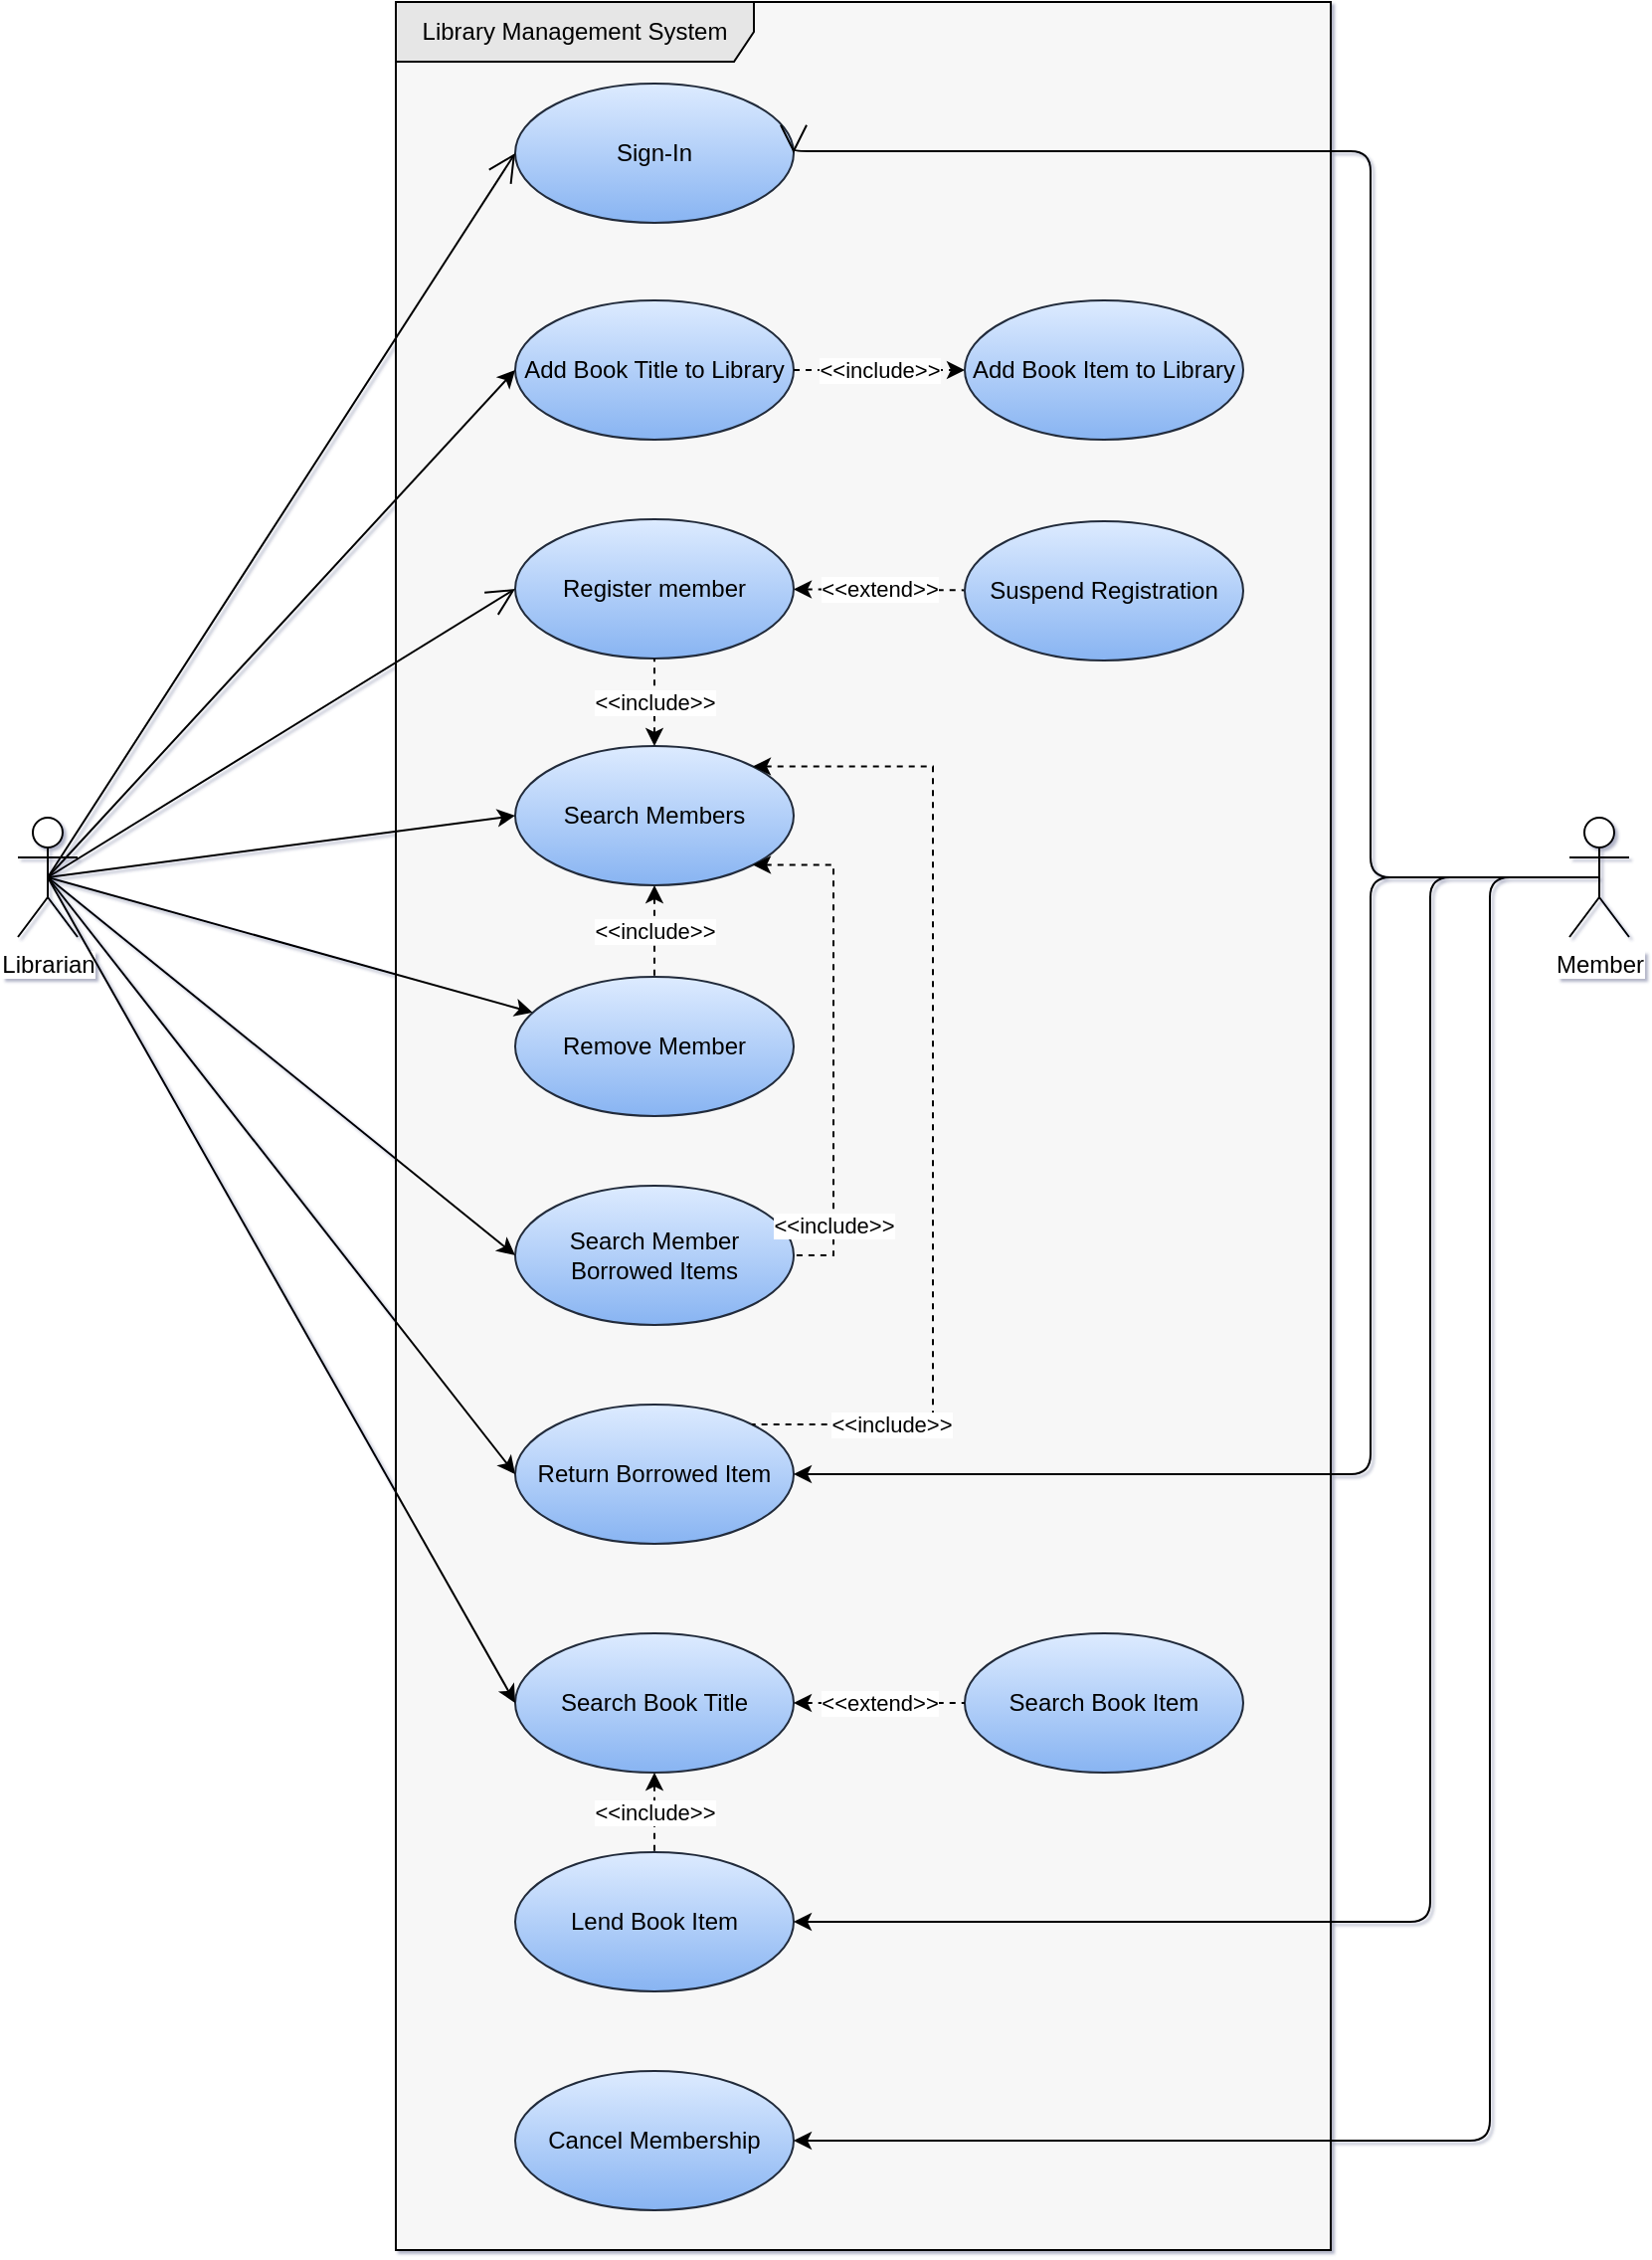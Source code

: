 <mxfile version="13.0.5"><diagram id="8lCoW1LqZLX0pO-Jrbbg" name="Page-1"><mxGraphModel dx="868" dy="1550" grid="1" gridSize="10" guides="1" tooltips="1" connect="1" arrows="1" fold="1" page="1" pageScale="1" pageWidth="850" pageHeight="1100" math="0" shadow="1"><root><mxCell id="0"/><mxCell id="1" parent="0"/><mxCell id="5FHMiYvjPUUONI4bu-dk-73" value="Library Management System" style="shape=umlFrame;whiteSpace=wrap;html=1;shadow=0;swimlaneFillColor=#F7F7F7;fillColor=#E6E6E6;width=180;height=30;" vertex="1" parent="1"><mxGeometry x="210" y="-30" width="470" height="1130" as="geometry"/></mxCell><mxCell id="5FHMiYvjPUUONI4bu-dk-1" value="Librarian" style="shape=umlActor;verticalLabelPosition=bottom;labelBackgroundColor=#ffffff;verticalAlign=top;html=1;" vertex="1" parent="1"><mxGeometry x="20" y="380" width="30" height="60" as="geometry"/></mxCell><mxCell id="5FHMiYvjPUUONI4bu-dk-24" value="" style="rounded=0;orthogonalLoop=1;jettySize=auto;html=1;exitX=0.5;exitY=0.5;exitDx=0;exitDy=0;exitPerimeter=0;" edge="1" parent="1" source="5FHMiYvjPUUONI4bu-dk-1" target="5FHMiYvjPUUONI4bu-dk-23"><mxGeometry relative="1" as="geometry"><mxPoint x="230" y="200" as="sourcePoint"/></mxGeometry></mxCell><mxCell id="5FHMiYvjPUUONI4bu-dk-26" value="&amp;lt;&amp;lt;extend&amp;gt;&amp;gt;" style="edgeStyle=none;rounded=0;orthogonalLoop=1;jettySize=auto;html=1;dashed=1;endArrow=none;endFill=0;startArrow=classic;startFill=1;" edge="1" parent="1" source="5FHMiYvjPUUONI4bu-dk-16" target="5FHMiYvjPUUONI4bu-dk-25"><mxGeometry relative="1" as="geometry"/></mxCell><mxCell id="5FHMiYvjPUUONI4bu-dk-16" value="Register member" style="ellipse;whiteSpace=wrap;html=1;gradientColor=#88B4F2;fillColor=#DDEBFF;strokeColor=#212C3B;" vertex="1" parent="1"><mxGeometry x="270" y="230" width="140" height="70" as="geometry"/></mxCell><mxCell id="5FHMiYvjPUUONI4bu-dk-25" value="Suspend Registration" style="ellipse;whiteSpace=wrap;html=1;gradientColor=#88B4F2;fillColor=#DDEBFF;strokeColor=#212C3B;" vertex="1" parent="1"><mxGeometry x="496" y="231" width="140" height="70" as="geometry"/></mxCell><mxCell id="5FHMiYvjPUUONI4bu-dk-23" value="Remove Member" style="ellipse;whiteSpace=wrap;html=1;shadow=0;gradientColor=#88B4F2;fillColor=#DDEBFF;strokeColor=#212C3B;" vertex="1" parent="1"><mxGeometry x="270" y="460" width="140" height="70" as="geometry"/></mxCell><mxCell id="5FHMiYvjPUUONI4bu-dk-28" value="Search Members" style="ellipse;whiteSpace=wrap;html=1;gradientColor=#88B4F2;fillColor=#DDEBFF;strokeColor=#212C3B;" vertex="1" parent="1"><mxGeometry x="270" y="344" width="140" height="70" as="geometry"/></mxCell><mxCell id="5FHMiYvjPUUONI4bu-dk-32" value="&lt;span&gt;Search Book Title&lt;/span&gt;" style="ellipse;whiteSpace=wrap;html=1;gradientColor=#88B4F2;fillColor=#DDEBFF;strokeColor=#212C3B;" vertex="1" parent="1"><mxGeometry x="270" y="790" width="140" height="70" as="geometry"/></mxCell><mxCell id="5FHMiYvjPUUONI4bu-dk-21" value="" style="endArrow=open;endFill=1;endSize=12;html=1;entryX=0;entryY=0.5;entryDx=0;entryDy=0;exitX=0.5;exitY=0.5;exitDx=0;exitDy=0;exitPerimeter=0;" edge="1" parent="1" source="5FHMiYvjPUUONI4bu-dk-1" target="5FHMiYvjPUUONI4bu-dk-16"><mxGeometry width="160" relative="1" as="geometry"><mxPoint x="100" y="150" as="sourcePoint"/><mxPoint x="230" y="150" as="targetPoint"/></mxGeometry></mxCell><mxCell id="5FHMiYvjPUUONI4bu-dk-34" value="&amp;lt;&amp;lt;include&amp;gt;&amp;gt;" style="rounded=0;orthogonalLoop=1;jettySize=auto;html=1;dashed=1;endArrow=none;endFill=0;startArrow=classic;startFill=1;entryX=0.5;entryY=1;entryDx=0;entryDy=0;" edge="1" parent="1" source="5FHMiYvjPUUONI4bu-dk-28" target="5FHMiYvjPUUONI4bu-dk-16"><mxGeometry relative="1" as="geometry"><mxPoint x="410" y="480" as="sourcePoint"/><mxPoint x="506" y="276" as="targetPoint"/></mxGeometry></mxCell><mxCell id="5FHMiYvjPUUONI4bu-dk-35" value="&amp;lt;&amp;lt;include&amp;gt;&amp;gt;" style="edgeStyle=none;rounded=0;orthogonalLoop=1;jettySize=auto;html=1;dashed=1;endArrow=none;endFill=0;startArrow=classic;startFill=1;entryX=0.5;entryY=0;entryDx=0;entryDy=0;" edge="1" parent="1" source="5FHMiYvjPUUONI4bu-dk-28" target="5FHMiYvjPUUONI4bu-dk-23"><mxGeometry relative="1" as="geometry"><mxPoint x="430" y="435" as="sourcePoint"/><mxPoint x="359.497" y="300.749" as="targetPoint"/></mxGeometry></mxCell><mxCell id="5FHMiYvjPUUONI4bu-dk-36" value="" style="rounded=0;orthogonalLoop=1;jettySize=auto;html=1;exitX=0.5;exitY=0.5;exitDx=0;exitDy=0;exitPerimeter=0;entryX=0;entryY=0.5;entryDx=0;entryDy=0;" edge="1" parent="1" source="5FHMiYvjPUUONI4bu-dk-1" target="5FHMiYvjPUUONI4bu-dk-32"><mxGeometry relative="1" as="geometry"><mxPoint x="115" y="160" as="sourcePoint"/><mxPoint x="262.368" y="239.352" as="targetPoint"/></mxGeometry></mxCell><mxCell id="5FHMiYvjPUUONI4bu-dk-37" value="" style="rounded=0;orthogonalLoop=1;jettySize=auto;html=1;exitX=0.5;exitY=0.5;exitDx=0;exitDy=0;exitPerimeter=0;entryX=0;entryY=0.5;entryDx=0;entryDy=0;" edge="1" parent="1" source="5FHMiYvjPUUONI4bu-dk-1" target="5FHMiYvjPUUONI4bu-dk-28"><mxGeometry relative="1" as="geometry"><mxPoint x="115" y="160" as="sourcePoint"/><mxPoint x="297.804" y="241.678" as="targetPoint"/></mxGeometry></mxCell><mxCell id="5FHMiYvjPUUONI4bu-dk-38" value="Search Member Borrowed Items" style="ellipse;whiteSpace=wrap;html=1;gradientColor=#88B4F2;fillColor=#DDEBFF;strokeColor=#212C3B;" vertex="1" parent="1"><mxGeometry x="270" y="565" width="140" height="70" as="geometry"/></mxCell><mxCell id="5FHMiYvjPUUONI4bu-dk-39" value="&lt;span&gt;Add Book Title to Library&lt;/span&gt;" style="ellipse;whiteSpace=wrap;html=1;gradientColor=#88B4F2;fillColor=#DDEBFF;strokeColor=#212C3B;" vertex="1" parent="1"><mxGeometry x="270" y="120" width="140" height="70" as="geometry"/></mxCell><mxCell id="5FHMiYvjPUUONI4bu-dk-42" value="&lt;span&gt;Search Book Item&lt;/span&gt;" style="ellipse;whiteSpace=wrap;html=1;gradientColor=#88B4F2;fillColor=#DDEBFF;strokeColor=#212C3B;" vertex="1" parent="1"><mxGeometry x="496" y="790" width="140" height="70" as="geometry"/></mxCell><mxCell id="5FHMiYvjPUUONI4bu-dk-43" value="&amp;lt;&amp;lt;include&amp;gt;&amp;gt;" style="edgeStyle=none;rounded=0;orthogonalLoop=1;jettySize=auto;html=1;dashed=1;endArrow=classic;endFill=1;startArrow=none;startFill=0;exitX=1;exitY=0.5;exitDx=0;exitDy=0;" edge="1" parent="1" source="5FHMiYvjPUUONI4bu-dk-39" target="5FHMiYvjPUUONI4bu-dk-55"><mxGeometry relative="1" as="geometry"><mxPoint x="350" as="sourcePoint"/><mxPoint x="496" y="155" as="targetPoint"/></mxGeometry></mxCell><mxCell id="5FHMiYvjPUUONI4bu-dk-44" value="&amp;lt;&amp;lt;include&amp;gt;&amp;gt;" style="edgeStyle=orthogonalEdgeStyle;rounded=0;orthogonalLoop=1;jettySize=auto;html=1;dashed=1;endArrow=none;endFill=0;startArrow=classic;startFill=1;entryX=1;entryY=0.5;entryDx=0;entryDy=0;exitX=1;exitY=1;exitDx=0;exitDy=0;" edge="1" parent="1" source="5FHMiYvjPUUONI4bu-dk-28" target="5FHMiYvjPUUONI4bu-dk-38"><mxGeometry x="0.727" relative="1" as="geometry"><mxPoint x="350" y="424" as="sourcePoint"/><mxPoint x="350" y="470" as="targetPoint"/><Array as="points"><mxPoint x="430" y="404"/><mxPoint x="430" y="600"/></Array><mxPoint as="offset"/></mxGeometry></mxCell><mxCell id="5FHMiYvjPUUONI4bu-dk-45" value="&lt;span&gt;Return Borrowed Item&lt;/span&gt;" style="ellipse;whiteSpace=wrap;html=1;gradientColor=#88B4F2;fillColor=#DDEBFF;strokeColor=#212C3B;" vertex="1" parent="1"><mxGeometry x="270" y="675" width="140" height="70" as="geometry"/></mxCell><mxCell id="5FHMiYvjPUUONI4bu-dk-47" value="&amp;lt;&amp;lt;include&amp;gt;&amp;gt;" style="edgeStyle=orthogonalEdgeStyle;rounded=0;orthogonalLoop=1;jettySize=auto;html=1;dashed=1;endArrow=none;endFill=0;startArrow=classic;startFill=1;exitX=1;exitY=0;exitDx=0;exitDy=0;" edge="1" parent="1" source="5FHMiYvjPUUONI4bu-dk-28" target="5FHMiYvjPUUONI4bu-dk-45"><mxGeometry x="0.727" relative="1" as="geometry"><mxPoint x="399.497" y="413.749" as="sourcePoint"/><mxPoint x="420" y="610" as="targetPoint"/><Array as="points"><mxPoint x="480" y="354"/><mxPoint x="480" y="685"/></Array><mxPoint as="offset"/></mxGeometry></mxCell><mxCell id="5FHMiYvjPUUONI4bu-dk-48" value="&amp;lt;&amp;lt;extend&amp;gt;&amp;gt;" style="edgeStyle=orthogonalEdgeStyle;rounded=0;orthogonalLoop=1;jettySize=auto;html=1;dashed=1;endArrow=none;endFill=0;startArrow=classic;startFill=1;exitX=1;exitY=0.5;exitDx=0;exitDy=0;entryX=0;entryY=0.5;entryDx=0;entryDy=0;" edge="1" parent="1" source="5FHMiYvjPUUONI4bu-dk-32" target="5FHMiYvjPUUONI4bu-dk-42"><mxGeometry relative="1" as="geometry"><mxPoint x="420" y="940" as="sourcePoint"/><mxPoint x="506" y="940" as="targetPoint"/></mxGeometry></mxCell><mxCell id="5FHMiYvjPUUONI4bu-dk-52" value="" style="rounded=0;orthogonalLoop=1;jettySize=auto;html=1;exitX=0.5;exitY=0.5;exitDx=0;exitDy=0;exitPerimeter=0;entryX=0;entryY=0.5;entryDx=0;entryDy=0;" edge="1" parent="1" source="5FHMiYvjPUUONI4bu-dk-1" target="5FHMiYvjPUUONI4bu-dk-38"><mxGeometry relative="1" as="geometry"><mxPoint x="115" y="160" as="sourcePoint"/><mxPoint x="280" y="705" as="targetPoint"/></mxGeometry></mxCell><mxCell id="5FHMiYvjPUUONI4bu-dk-53" value="" style="rounded=0;orthogonalLoop=1;jettySize=auto;html=1;exitX=0.5;exitY=0.5;exitDx=0;exitDy=0;exitPerimeter=0;entryX=0;entryY=0.5;entryDx=0;entryDy=0;" edge="1" parent="1" source="5FHMiYvjPUUONI4bu-dk-1" target="5FHMiYvjPUUONI4bu-dk-45"><mxGeometry relative="1" as="geometry"><mxPoint x="115" y="160" as="sourcePoint"/><mxPoint x="280" y="495" as="targetPoint"/></mxGeometry></mxCell><mxCell id="5FHMiYvjPUUONI4bu-dk-54" value="" style="rounded=0;orthogonalLoop=1;jettySize=auto;html=1;exitX=0.5;exitY=0.5;exitDx=0;exitDy=0;exitPerimeter=0;entryX=0;entryY=0.5;entryDx=0;entryDy=0;" edge="1" parent="1" source="5FHMiYvjPUUONI4bu-dk-1" target="5FHMiYvjPUUONI4bu-dk-39"><mxGeometry relative="1" as="geometry"><mxPoint x="115" y="160" as="sourcePoint"/><mxPoint x="280" y="705" as="targetPoint"/></mxGeometry></mxCell><mxCell id="5FHMiYvjPUUONI4bu-dk-55" value="&lt;span&gt;Add Book Item to Library&lt;/span&gt;" style="ellipse;whiteSpace=wrap;html=1;gradientColor=#88B4F2;fillColor=#DDEBFF;strokeColor=#212C3B;" vertex="1" parent="1"><mxGeometry x="496" y="120" width="140" height="70" as="geometry"/></mxCell><mxCell id="5FHMiYvjPUUONI4bu-dk-56" value="&lt;span&gt;Lend Book Item&lt;/span&gt;" style="ellipse;whiteSpace=wrap;html=1;gradientColor=#88B4F2;fillColor=#DDEBFF;strokeColor=#212C3B;" vertex="1" parent="1"><mxGeometry x="270" y="900" width="140" height="70" as="geometry"/></mxCell><mxCell id="5FHMiYvjPUUONI4bu-dk-57" value="&lt;span&gt;Cancel Membership&lt;/span&gt;" style="ellipse;whiteSpace=wrap;html=1;gradientColor=#88B4F2;fillColor=#DDEBFF;strokeColor=#212C3B;" vertex="1" parent="1"><mxGeometry x="270" y="1010" width="140" height="70" as="geometry"/></mxCell><mxCell id="5FHMiYvjPUUONI4bu-dk-59" value="Sign-In" style="ellipse;whiteSpace=wrap;html=1;gradientColor=#88B4F2;fillColor=#DDEBFF;strokeColor=#212C3B;" vertex="1" parent="1"><mxGeometry x="270" y="11" width="140" height="70" as="geometry"/></mxCell><mxCell id="5FHMiYvjPUUONI4bu-dk-60" value="" style="endArrow=open;endFill=1;endSize=12;html=1;entryX=0;entryY=0.5;entryDx=0;entryDy=0;" edge="1" parent="1" target="5FHMiYvjPUUONI4bu-dk-59"><mxGeometry width="160" relative="1" as="geometry"><mxPoint x="35" y="410" as="sourcePoint"/><mxPoint x="280" y="160" as="targetPoint"/></mxGeometry></mxCell><mxCell id="5FHMiYvjPUUONI4bu-dk-61" value="&amp;lt;&amp;lt;include&amp;gt;&amp;gt;" style="edgeStyle=orthogonalEdgeStyle;rounded=0;orthogonalLoop=1;jettySize=auto;html=1;dashed=1;endArrow=none;endFill=0;startArrow=classic;startFill=1;exitX=0.5;exitY=1;exitDx=0;exitDy=0;entryX=0.5;entryY=0;entryDx=0;entryDy=0;" edge="1" parent="1" source="5FHMiYvjPUUONI4bu-dk-32" target="5FHMiYvjPUUONI4bu-dk-56"><mxGeometry relative="1" as="geometry"><mxPoint x="420" y="835" as="sourcePoint"/><mxPoint x="506" y="835" as="targetPoint"/></mxGeometry></mxCell><mxCell id="5FHMiYvjPUUONI4bu-dk-62" value="Member" style="shape=umlActor;verticalLabelPosition=bottom;labelBackgroundColor=#ffffff;verticalAlign=top;html=1;" vertex="1" parent="1"><mxGeometry x="800" y="380" width="30" height="60" as="geometry"/></mxCell><mxCell id="5FHMiYvjPUUONI4bu-dk-65" value="" style="endArrow=open;endFill=1;endSize=12;html=1;entryX=1;entryY=0.5;entryDx=0;entryDy=0;exitX=0.5;exitY=0.5;exitDx=0;exitDy=0;exitPerimeter=0;edgeStyle=orthogonalEdgeStyle;" edge="1" parent="1" source="5FHMiYvjPUUONI4bu-dk-62" target="5FHMiYvjPUUONI4bu-dk-59"><mxGeometry width="160" relative="1" as="geometry"><mxPoint x="45" y="420" as="sourcePoint"/><mxPoint x="280" y="55" as="targetPoint"/><Array as="points"><mxPoint x="700" y="410"/><mxPoint x="700" y="45"/></Array></mxGeometry></mxCell><mxCell id="5FHMiYvjPUUONI4bu-dk-66" value="" style="rounded=1;orthogonalLoop=1;jettySize=auto;html=1;exitX=0.5;exitY=0.5;exitDx=0;exitDy=0;exitPerimeter=0;entryX=1;entryY=0.5;entryDx=0;entryDy=0;edgeStyle=orthogonalEdgeStyle;" edge="1" parent="1" source="5FHMiYvjPUUONI4bu-dk-62" target="5FHMiYvjPUUONI4bu-dk-45"><mxGeometry relative="1" as="geometry"><mxPoint x="45" y="420" as="sourcePoint"/><mxPoint x="280" y="389" as="targetPoint"/><Array as="points"><mxPoint x="700" y="410"/><mxPoint x="700" y="710"/></Array></mxGeometry></mxCell><mxCell id="5FHMiYvjPUUONI4bu-dk-67" value="" style="rounded=1;orthogonalLoop=1;jettySize=auto;html=1;exitX=0.5;exitY=0.5;exitDx=0;exitDy=0;exitPerimeter=0;edgeStyle=orthogonalEdgeStyle;" edge="1" parent="1" target="5FHMiYvjPUUONI4bu-dk-56"><mxGeometry relative="1" as="geometry"><mxPoint x="815" y="410" as="sourcePoint"/><mxPoint x="410" y="710" as="targetPoint"/><Array as="points"><mxPoint x="730" y="410"/><mxPoint x="730" y="935"/></Array></mxGeometry></mxCell><mxCell id="5FHMiYvjPUUONI4bu-dk-68" value="" style="rounded=1;orthogonalLoop=1;jettySize=auto;html=1;exitX=0.5;exitY=0.5;exitDx=0;exitDy=0;exitPerimeter=0;edgeStyle=orthogonalEdgeStyle;entryX=1;entryY=0.5;entryDx=0;entryDy=0;" edge="1" parent="1" source="5FHMiYvjPUUONI4bu-dk-62" target="5FHMiYvjPUUONI4bu-dk-57"><mxGeometry relative="1" as="geometry"><mxPoint x="825" y="420" as="sourcePoint"/><mxPoint x="420" y="945" as="targetPoint"/><Array as="points"><mxPoint x="760" y="410"/><mxPoint x="760" y="1045"/></Array></mxGeometry></mxCell></root></mxGraphModel></diagram></mxfile>